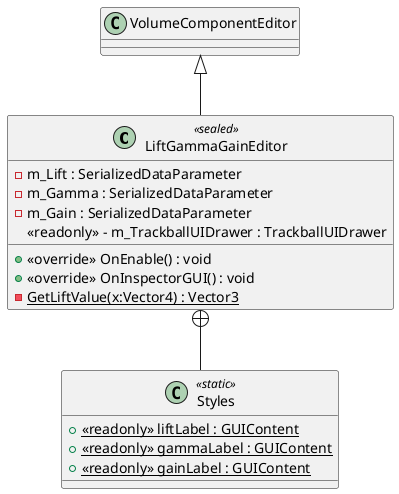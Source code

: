 @startuml
class LiftGammaGainEditor <<sealed>> {
    - m_Lift : SerializedDataParameter
    - m_Gamma : SerializedDataParameter
    - m_Gain : SerializedDataParameter
    <<readonly>> - m_TrackballUIDrawer : TrackballUIDrawer
    + <<override>> OnEnable() : void
    + <<override>> OnInspectorGUI() : void
    {static} - GetLiftValue(x:Vector4) : Vector3
}
class Styles <<static>> {
    + {static} <<readonly>> liftLabel : GUIContent
    + {static} <<readonly>> gammaLabel : GUIContent
    + {static} <<readonly>> gainLabel : GUIContent
}
VolumeComponentEditor <|-- LiftGammaGainEditor
LiftGammaGainEditor +-- Styles
@enduml
